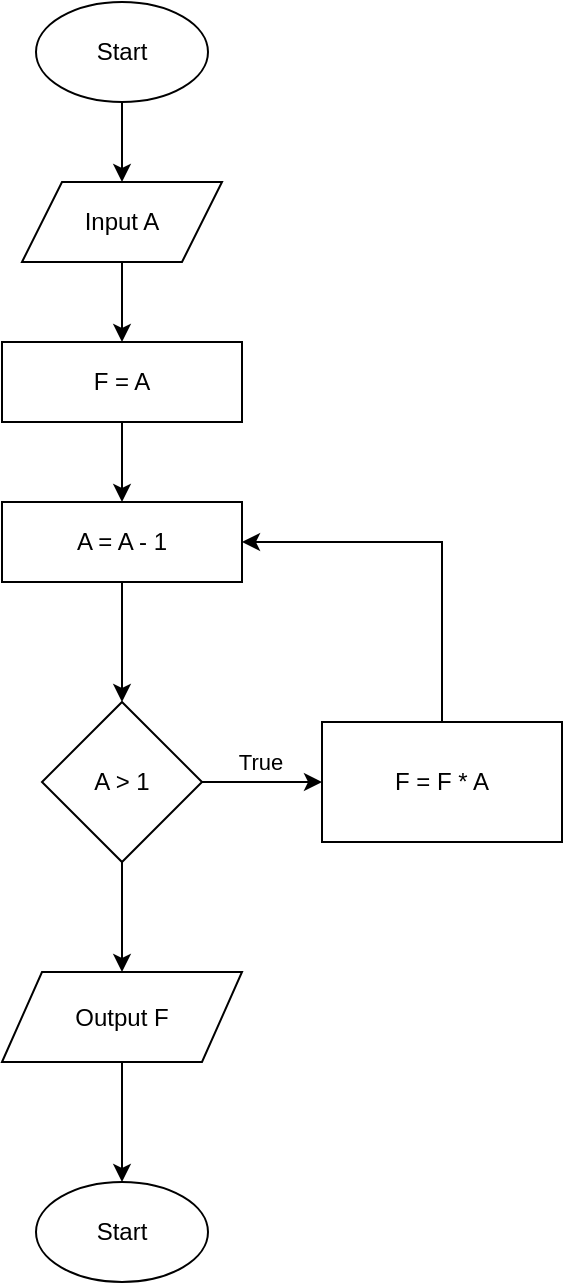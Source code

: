 <mxfile version="22.1.0" type="github">
  <diagram id="C5RBs43oDa-KdzZeNtuy" name="Page-1">
    <mxGraphModel dx="954" dy="642" grid="1" gridSize="10" guides="1" tooltips="1" connect="1" arrows="1" fold="1" page="1" pageScale="1" pageWidth="827" pageHeight="1169" math="0" shadow="0">
      <root>
        <mxCell id="WIyWlLk6GJQsqaUBKTNV-0" />
        <mxCell id="WIyWlLk6GJQsqaUBKTNV-1" parent="WIyWlLk6GJQsqaUBKTNV-0" />
        <mxCell id="7CEjLylCKSfH6jIW43O8-3" style="edgeStyle=orthogonalEdgeStyle;rounded=0;orthogonalLoop=1;jettySize=auto;html=1;entryX=0.5;entryY=0;entryDx=0;entryDy=0;" edge="1" parent="WIyWlLk6GJQsqaUBKTNV-1" source="7CEjLylCKSfH6jIW43O8-0" target="7CEjLylCKSfH6jIW43O8-1">
          <mxGeometry relative="1" as="geometry" />
        </mxCell>
        <mxCell id="7CEjLylCKSfH6jIW43O8-0" value="Start" style="ellipse;whiteSpace=wrap;html=1;" vertex="1" parent="WIyWlLk6GJQsqaUBKTNV-1">
          <mxGeometry x="294" y="100" width="86" height="50" as="geometry" />
        </mxCell>
        <mxCell id="7CEjLylCKSfH6jIW43O8-4" style="edgeStyle=orthogonalEdgeStyle;rounded=0;orthogonalLoop=1;jettySize=auto;html=1;entryX=0.5;entryY=0;entryDx=0;entryDy=0;" edge="1" parent="WIyWlLk6GJQsqaUBKTNV-1" source="7CEjLylCKSfH6jIW43O8-1" target="7CEjLylCKSfH6jIW43O8-2">
          <mxGeometry relative="1" as="geometry" />
        </mxCell>
        <mxCell id="7CEjLylCKSfH6jIW43O8-1" value="Input A" style="shape=parallelogram;perimeter=parallelogramPerimeter;whiteSpace=wrap;html=1;fixedSize=1;" vertex="1" parent="WIyWlLk6GJQsqaUBKTNV-1">
          <mxGeometry x="287" y="190" width="100" height="40" as="geometry" />
        </mxCell>
        <mxCell id="7CEjLylCKSfH6jIW43O8-8" value="" style="edgeStyle=orthogonalEdgeStyle;rounded=0;orthogonalLoop=1;jettySize=auto;html=1;" edge="1" parent="WIyWlLk6GJQsqaUBKTNV-1" source="7CEjLylCKSfH6jIW43O8-2" target="7CEjLylCKSfH6jIW43O8-7">
          <mxGeometry relative="1" as="geometry" />
        </mxCell>
        <mxCell id="7CEjLylCKSfH6jIW43O8-2" value="F = A" style="rounded=0;whiteSpace=wrap;html=1;" vertex="1" parent="WIyWlLk6GJQsqaUBKTNV-1">
          <mxGeometry x="277" y="270" width="120" height="40" as="geometry" />
        </mxCell>
        <mxCell id="7CEjLylCKSfH6jIW43O8-10" value="" style="edgeStyle=orthogonalEdgeStyle;rounded=0;orthogonalLoop=1;jettySize=auto;html=1;" edge="1" parent="WIyWlLk6GJQsqaUBKTNV-1" source="7CEjLylCKSfH6jIW43O8-7" target="7CEjLylCKSfH6jIW43O8-9">
          <mxGeometry relative="1" as="geometry" />
        </mxCell>
        <mxCell id="7CEjLylCKSfH6jIW43O8-7" value="A = A - 1" style="rounded=0;whiteSpace=wrap;html=1;" vertex="1" parent="WIyWlLk6GJQsqaUBKTNV-1">
          <mxGeometry x="277" y="350" width="120" height="40" as="geometry" />
        </mxCell>
        <mxCell id="7CEjLylCKSfH6jIW43O8-12" value="" style="edgeStyle=orthogonalEdgeStyle;rounded=0;orthogonalLoop=1;jettySize=auto;html=1;" edge="1" parent="WIyWlLk6GJQsqaUBKTNV-1" source="7CEjLylCKSfH6jIW43O8-9" target="7CEjLylCKSfH6jIW43O8-11">
          <mxGeometry relative="1" as="geometry" />
        </mxCell>
        <mxCell id="7CEjLylCKSfH6jIW43O8-14" value="True" style="edgeLabel;html=1;align=center;verticalAlign=middle;resizable=0;points=[];" vertex="1" connectable="0" parent="7CEjLylCKSfH6jIW43O8-12">
          <mxGeometry x="-0.033" y="-4" relative="1" as="geometry">
            <mxPoint y="-14" as="offset" />
          </mxGeometry>
        </mxCell>
        <mxCell id="7CEjLylCKSfH6jIW43O8-16" value="" style="edgeStyle=orthogonalEdgeStyle;rounded=0;orthogonalLoop=1;jettySize=auto;html=1;" edge="1" parent="WIyWlLk6GJQsqaUBKTNV-1" source="7CEjLylCKSfH6jIW43O8-9" target="7CEjLylCKSfH6jIW43O8-15">
          <mxGeometry relative="1" as="geometry" />
        </mxCell>
        <mxCell id="7CEjLylCKSfH6jIW43O8-9" value="A &amp;gt; 1" style="rhombus;whiteSpace=wrap;html=1;rounded=0;" vertex="1" parent="WIyWlLk6GJQsqaUBKTNV-1">
          <mxGeometry x="297" y="450" width="80" height="80" as="geometry" />
        </mxCell>
        <mxCell id="7CEjLylCKSfH6jIW43O8-13" style="edgeStyle=orthogonalEdgeStyle;rounded=0;orthogonalLoop=1;jettySize=auto;html=1;entryX=1;entryY=0.5;entryDx=0;entryDy=0;" edge="1" parent="WIyWlLk6GJQsqaUBKTNV-1" source="7CEjLylCKSfH6jIW43O8-11" target="7CEjLylCKSfH6jIW43O8-7">
          <mxGeometry relative="1" as="geometry">
            <Array as="points">
              <mxPoint x="497" y="370" />
            </Array>
          </mxGeometry>
        </mxCell>
        <mxCell id="7CEjLylCKSfH6jIW43O8-11" value="F = F * A" style="whiteSpace=wrap;html=1;rounded=0;" vertex="1" parent="WIyWlLk6GJQsqaUBKTNV-1">
          <mxGeometry x="437" y="460" width="120" height="60" as="geometry" />
        </mxCell>
        <mxCell id="7CEjLylCKSfH6jIW43O8-18" style="edgeStyle=orthogonalEdgeStyle;rounded=0;orthogonalLoop=1;jettySize=auto;html=1;entryX=0.5;entryY=0;entryDx=0;entryDy=0;" edge="1" parent="WIyWlLk6GJQsqaUBKTNV-1" source="7CEjLylCKSfH6jIW43O8-15" target="7CEjLylCKSfH6jIW43O8-17">
          <mxGeometry relative="1" as="geometry" />
        </mxCell>
        <mxCell id="7CEjLylCKSfH6jIW43O8-15" value="Output F" style="shape=parallelogram;perimeter=parallelogramPerimeter;whiteSpace=wrap;html=1;fixedSize=1;rounded=0;" vertex="1" parent="WIyWlLk6GJQsqaUBKTNV-1">
          <mxGeometry x="277" y="585" width="120" height="45" as="geometry" />
        </mxCell>
        <mxCell id="7CEjLylCKSfH6jIW43O8-17" value="Start" style="ellipse;whiteSpace=wrap;html=1;" vertex="1" parent="WIyWlLk6GJQsqaUBKTNV-1">
          <mxGeometry x="294" y="690" width="86" height="50" as="geometry" />
        </mxCell>
      </root>
    </mxGraphModel>
  </diagram>
</mxfile>
